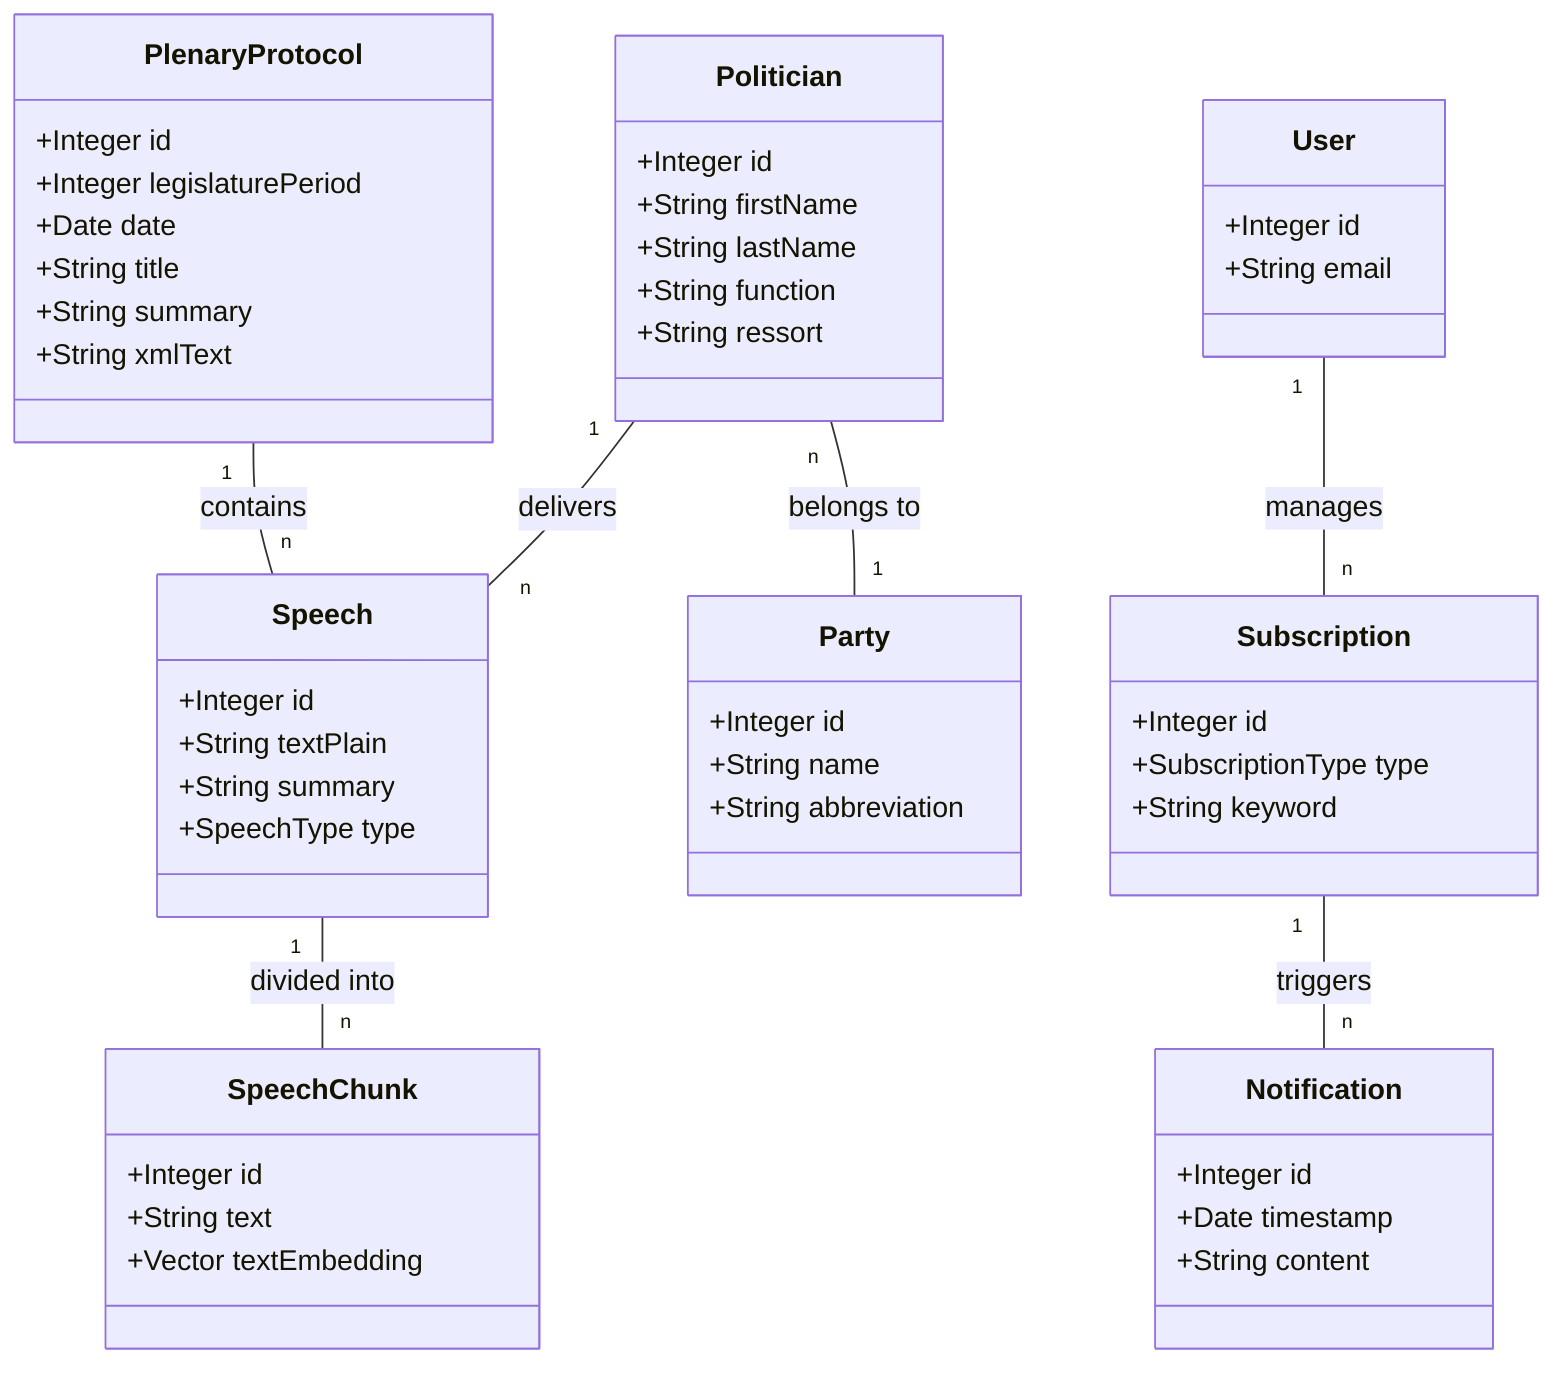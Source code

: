 classDiagram
    class PlenaryProtocol {
        +Integer id
        +Integer legislaturePeriod
        +Date date
        +String title
        +String summary
        +String xmlText
    }
    
    class Speech {
        +Integer id
        +String textPlain
        +String summary
        +SpeechType type
    }
    
    class SpeechChunk {
        +Integer id
        +String text
        +Vector textEmbedding
    }
    
    class Politician {
        +Integer id
        +String firstName
        +String lastName
        +String function
        +String ressort
    }
    
    class Party {
        +Integer id
        +String name
        +String abbreviation
    }
    
    class User {
        +Integer id
        +String email
    }
    
    class Subscription {
        +Integer id
        +SubscriptionType type
        +String keyword
    }
    
    class Notification {
        +Integer id
        +Date timestamp
        +String content
    }
    
    PlenaryProtocol "1" -- "n" Speech : contains
    Speech "1" -- "n" SpeechChunk : divided into
    Politician "1" -- "n" Speech : delivers
    Politician "n" -- "1" Party : belongs to
    User "1" -- "n" Subscription : manages
    Subscription "1" -- "n" Notification : triggers